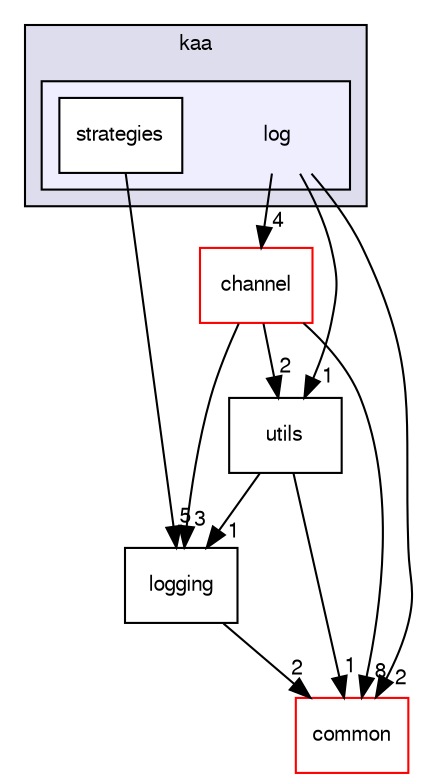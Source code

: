 digraph "/var/lib/jenkins/workspace/kaa_release_0_7_4/client/client-multi/client-cpp/kaa/log" {
  bgcolor=transparent;
  compound=true
  node [ fontsize="10", fontname="FreeSans"];
  edge [ labelfontsize="10", labelfontname="FreeSans"];
  subgraph clusterdir_f61e59ad429b6ae0807fe8e8cbaf1a3b {
    graph [ bgcolor="#ddddee", pencolor="black", label="kaa" fontname="FreeSans", fontsize="10", URL="dir_f61e59ad429b6ae0807fe8e8cbaf1a3b.html"]
  subgraph clusterdir_1eea95a0314a49e3f5dd50a921daee6b {
    graph [ bgcolor="#eeeeff", pencolor="black", label="" URL="dir_1eea95a0314a49e3f5dd50a921daee6b.html"];
    dir_1eea95a0314a49e3f5dd50a921daee6b [shape=plaintext label="log"];
    dir_064f4e85f0c41e36bbfcd579620730cf [shape=box label="strategies" color="black" fillcolor="white" style="filled" URL="dir_064f4e85f0c41e36bbfcd579620730cf.html"];
  }
  }
  dir_022e62d6551667ba0becbb4572cf22fa [shape=box label="common" color="red" URL="dir_022e62d6551667ba0becbb4572cf22fa.html"];
  dir_7b1a14d4cab44a0420910b92a6c6c75f [shape=box label="utils" URL="dir_7b1a14d4cab44a0420910b92a6c6c75f.html"];
  dir_e08ee8ae453129128c37aaad5dd4ca19 [shape=box label="channel" color="red" URL="dir_e08ee8ae453129128c37aaad5dd4ca19.html"];
  dir_15f09dc14c307fcf747a44ba258707cf [shape=box label="logging" URL="dir_15f09dc14c307fcf747a44ba258707cf.html"];
  dir_7b1a14d4cab44a0420910b92a6c6c75f->dir_022e62d6551667ba0becbb4572cf22fa [headlabel="1", labeldistance=1.5 headhref="dir_000034_000014.html"];
  dir_7b1a14d4cab44a0420910b92a6c6c75f->dir_15f09dc14c307fcf747a44ba258707cf [headlabel="1", labeldistance=1.5 headhref="dir_000034_000027.html"];
  dir_e08ee8ae453129128c37aaad5dd4ca19->dir_022e62d6551667ba0becbb4572cf22fa [headlabel="8", labeldistance=1.5 headhref="dir_000010_000014.html"];
  dir_e08ee8ae453129128c37aaad5dd4ca19->dir_7b1a14d4cab44a0420910b92a6c6c75f [headlabel="2", labeldistance=1.5 headhref="dir_000010_000034.html"];
  dir_e08ee8ae453129128c37aaad5dd4ca19->dir_15f09dc14c307fcf747a44ba258707cf [headlabel="3", labeldistance=1.5 headhref="dir_000010_000027.html"];
  dir_15f09dc14c307fcf747a44ba258707cf->dir_022e62d6551667ba0becbb4572cf22fa [headlabel="2", labeldistance=1.5 headhref="dir_000027_000014.html"];
  dir_1eea95a0314a49e3f5dd50a921daee6b->dir_022e62d6551667ba0becbb4572cf22fa [headlabel="2", labeldistance=1.5 headhref="dir_000025_000014.html"];
  dir_1eea95a0314a49e3f5dd50a921daee6b->dir_7b1a14d4cab44a0420910b92a6c6c75f [headlabel="1", labeldistance=1.5 headhref="dir_000025_000034.html"];
  dir_1eea95a0314a49e3f5dd50a921daee6b->dir_e08ee8ae453129128c37aaad5dd4ca19 [headlabel="4", labeldistance=1.5 headhref="dir_000025_000010.html"];
  dir_064f4e85f0c41e36bbfcd579620730cf->dir_15f09dc14c307fcf747a44ba258707cf [headlabel="5", labeldistance=1.5 headhref="dir_000026_000027.html"];
}
